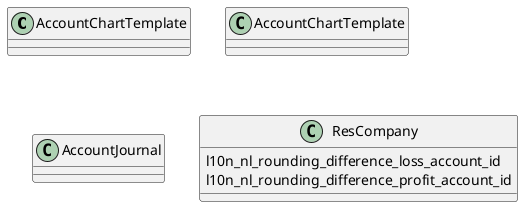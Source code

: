 @startuml classes_l10n_nl
set namespaceSeparator none
class "AccountChartTemplate" as odoo_src.odoo.addons.l10n_nl.models.account_chart_template.AccountChartTemplate {
}
class "AccountChartTemplate" as odoo_src.odoo.addons.l10n_nl.models.template_nl.AccountChartTemplate {
}
class "AccountJournal" as odoo_src.odoo.addons.l10n_nl.models.account_journal.AccountJournal {
}
class "ResCompany" as odoo_src.odoo.addons.l10n_nl.models.res_company.ResCompany {
  l10n_nl_rounding_difference_loss_account_id
  l10n_nl_rounding_difference_profit_account_id
}
@enduml
